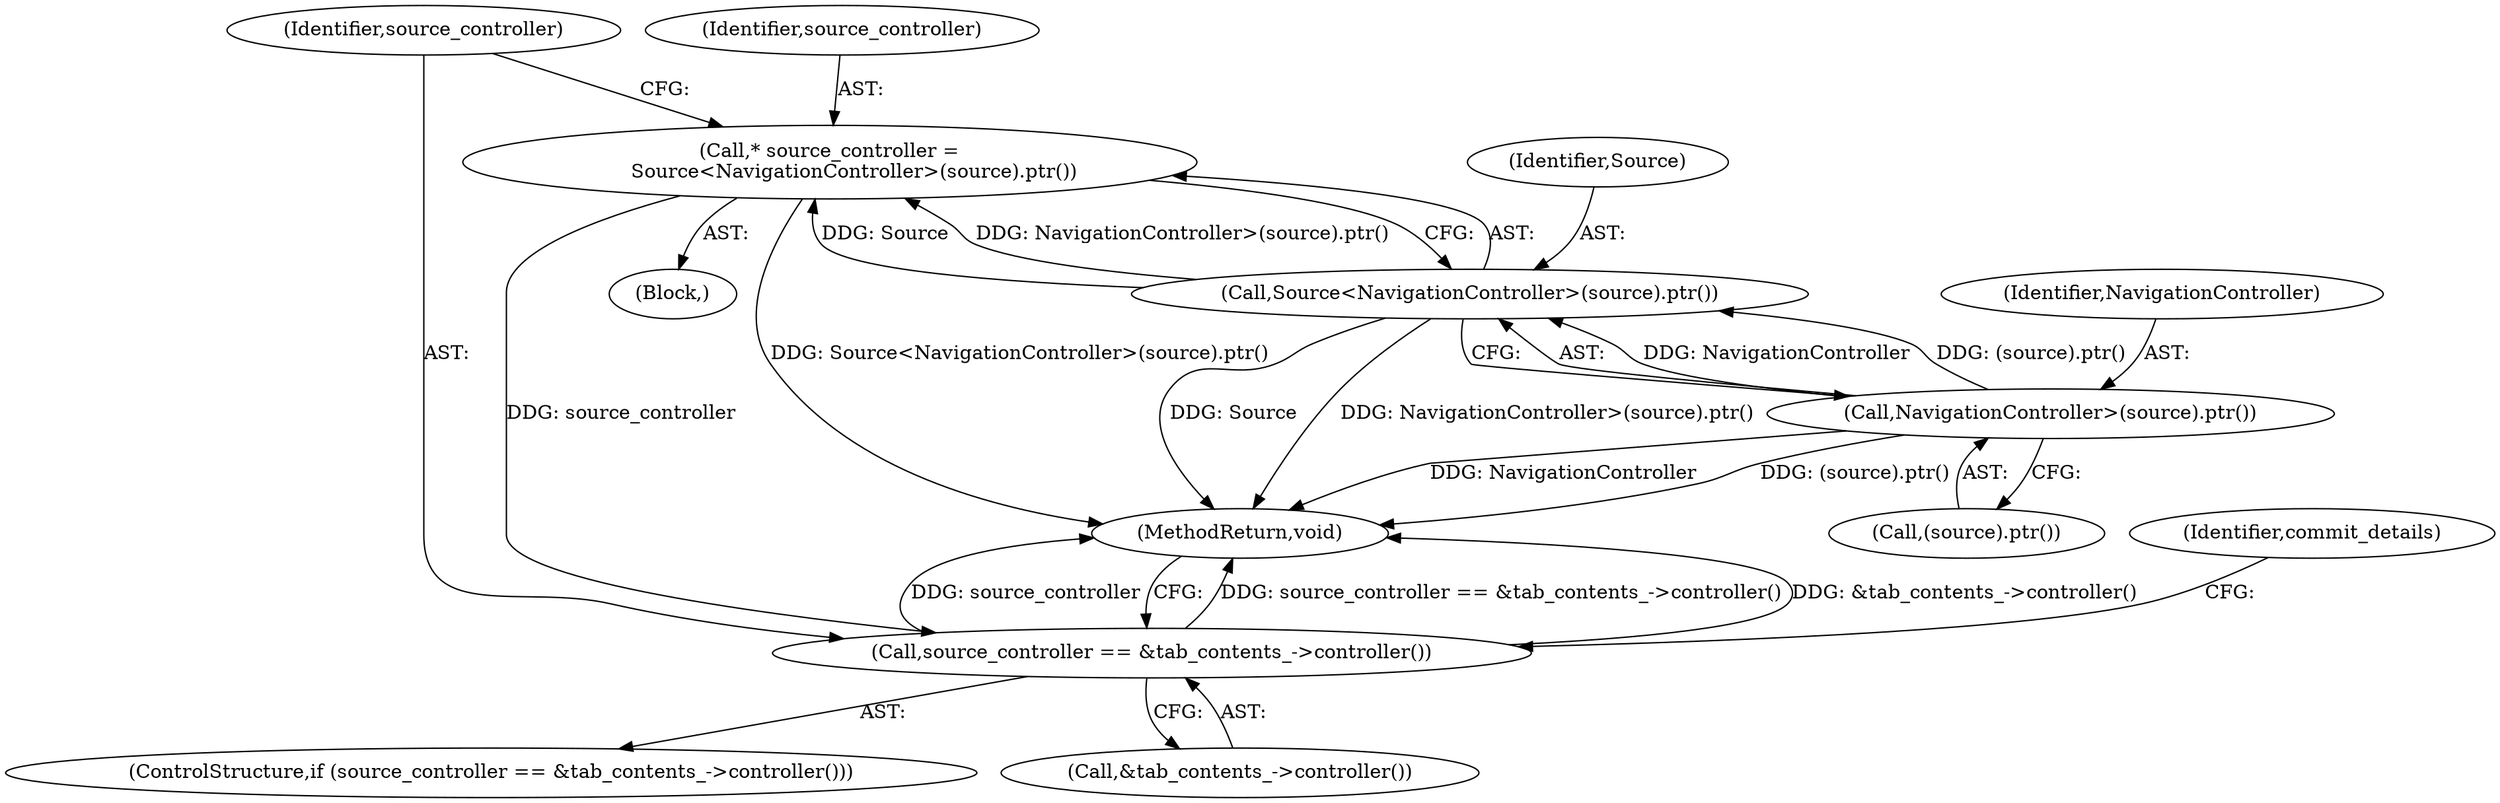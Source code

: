 digraph "0_Chrome_c90c6ca59378d7e86d1a2f28fe96bada35df1508_4@pointer" {
"1000152" [label="(Call,* source_controller =\n        Source<NavigationController>(source).ptr())"];
"1000154" [label="(Call,Source<NavigationController>(source).ptr())"];
"1000156" [label="(Call,NavigationController>(source).ptr())"];
"1000160" [label="(Call,source_controller == &tab_contents_->controller())"];
"1000155" [label="(Identifier,Source)"];
"1000154" [label="(Call,Source<NavigationController>(source).ptr())"];
"1000161" [label="(Identifier,source_controller)"];
"1000156" [label="(Call,NavigationController>(source).ptr())"];
"1000153" [label="(Identifier,source_controller)"];
"1000158" [label="(Call,(source).ptr())"];
"1000150" [label="(Block,)"];
"1000160" [label="(Call,source_controller == &tab_contents_->controller())"];
"1000152" [label="(Call,* source_controller =\n        Source<NavigationController>(source).ptr())"];
"1000159" [label="(ControlStructure,if (source_controller == &tab_contents_->controller()))"];
"1000167" [label="(Identifier,commit_details)"];
"1000192" [label="(MethodReturn,void)"];
"1000157" [label="(Identifier,NavigationController)"];
"1000162" [label="(Call,&tab_contents_->controller())"];
"1000152" -> "1000150"  [label="AST: "];
"1000152" -> "1000154"  [label="CFG: "];
"1000153" -> "1000152"  [label="AST: "];
"1000154" -> "1000152"  [label="AST: "];
"1000161" -> "1000152"  [label="CFG: "];
"1000152" -> "1000192"  [label="DDG: Source<NavigationController>(source).ptr()"];
"1000154" -> "1000152"  [label="DDG: Source"];
"1000154" -> "1000152"  [label="DDG: NavigationController>(source).ptr()"];
"1000152" -> "1000160"  [label="DDG: source_controller"];
"1000154" -> "1000156"  [label="CFG: "];
"1000155" -> "1000154"  [label="AST: "];
"1000156" -> "1000154"  [label="AST: "];
"1000154" -> "1000192"  [label="DDG: Source"];
"1000154" -> "1000192"  [label="DDG: NavigationController>(source).ptr()"];
"1000156" -> "1000154"  [label="DDG: NavigationController"];
"1000156" -> "1000154"  [label="DDG: (source).ptr()"];
"1000156" -> "1000158"  [label="CFG: "];
"1000157" -> "1000156"  [label="AST: "];
"1000158" -> "1000156"  [label="AST: "];
"1000156" -> "1000192"  [label="DDG: NavigationController"];
"1000156" -> "1000192"  [label="DDG: (source).ptr()"];
"1000160" -> "1000159"  [label="AST: "];
"1000160" -> "1000162"  [label="CFG: "];
"1000161" -> "1000160"  [label="AST: "];
"1000162" -> "1000160"  [label="AST: "];
"1000167" -> "1000160"  [label="CFG: "];
"1000192" -> "1000160"  [label="CFG: "];
"1000160" -> "1000192"  [label="DDG: source_controller == &tab_contents_->controller()"];
"1000160" -> "1000192"  [label="DDG: &tab_contents_->controller()"];
"1000160" -> "1000192"  [label="DDG: source_controller"];
}
